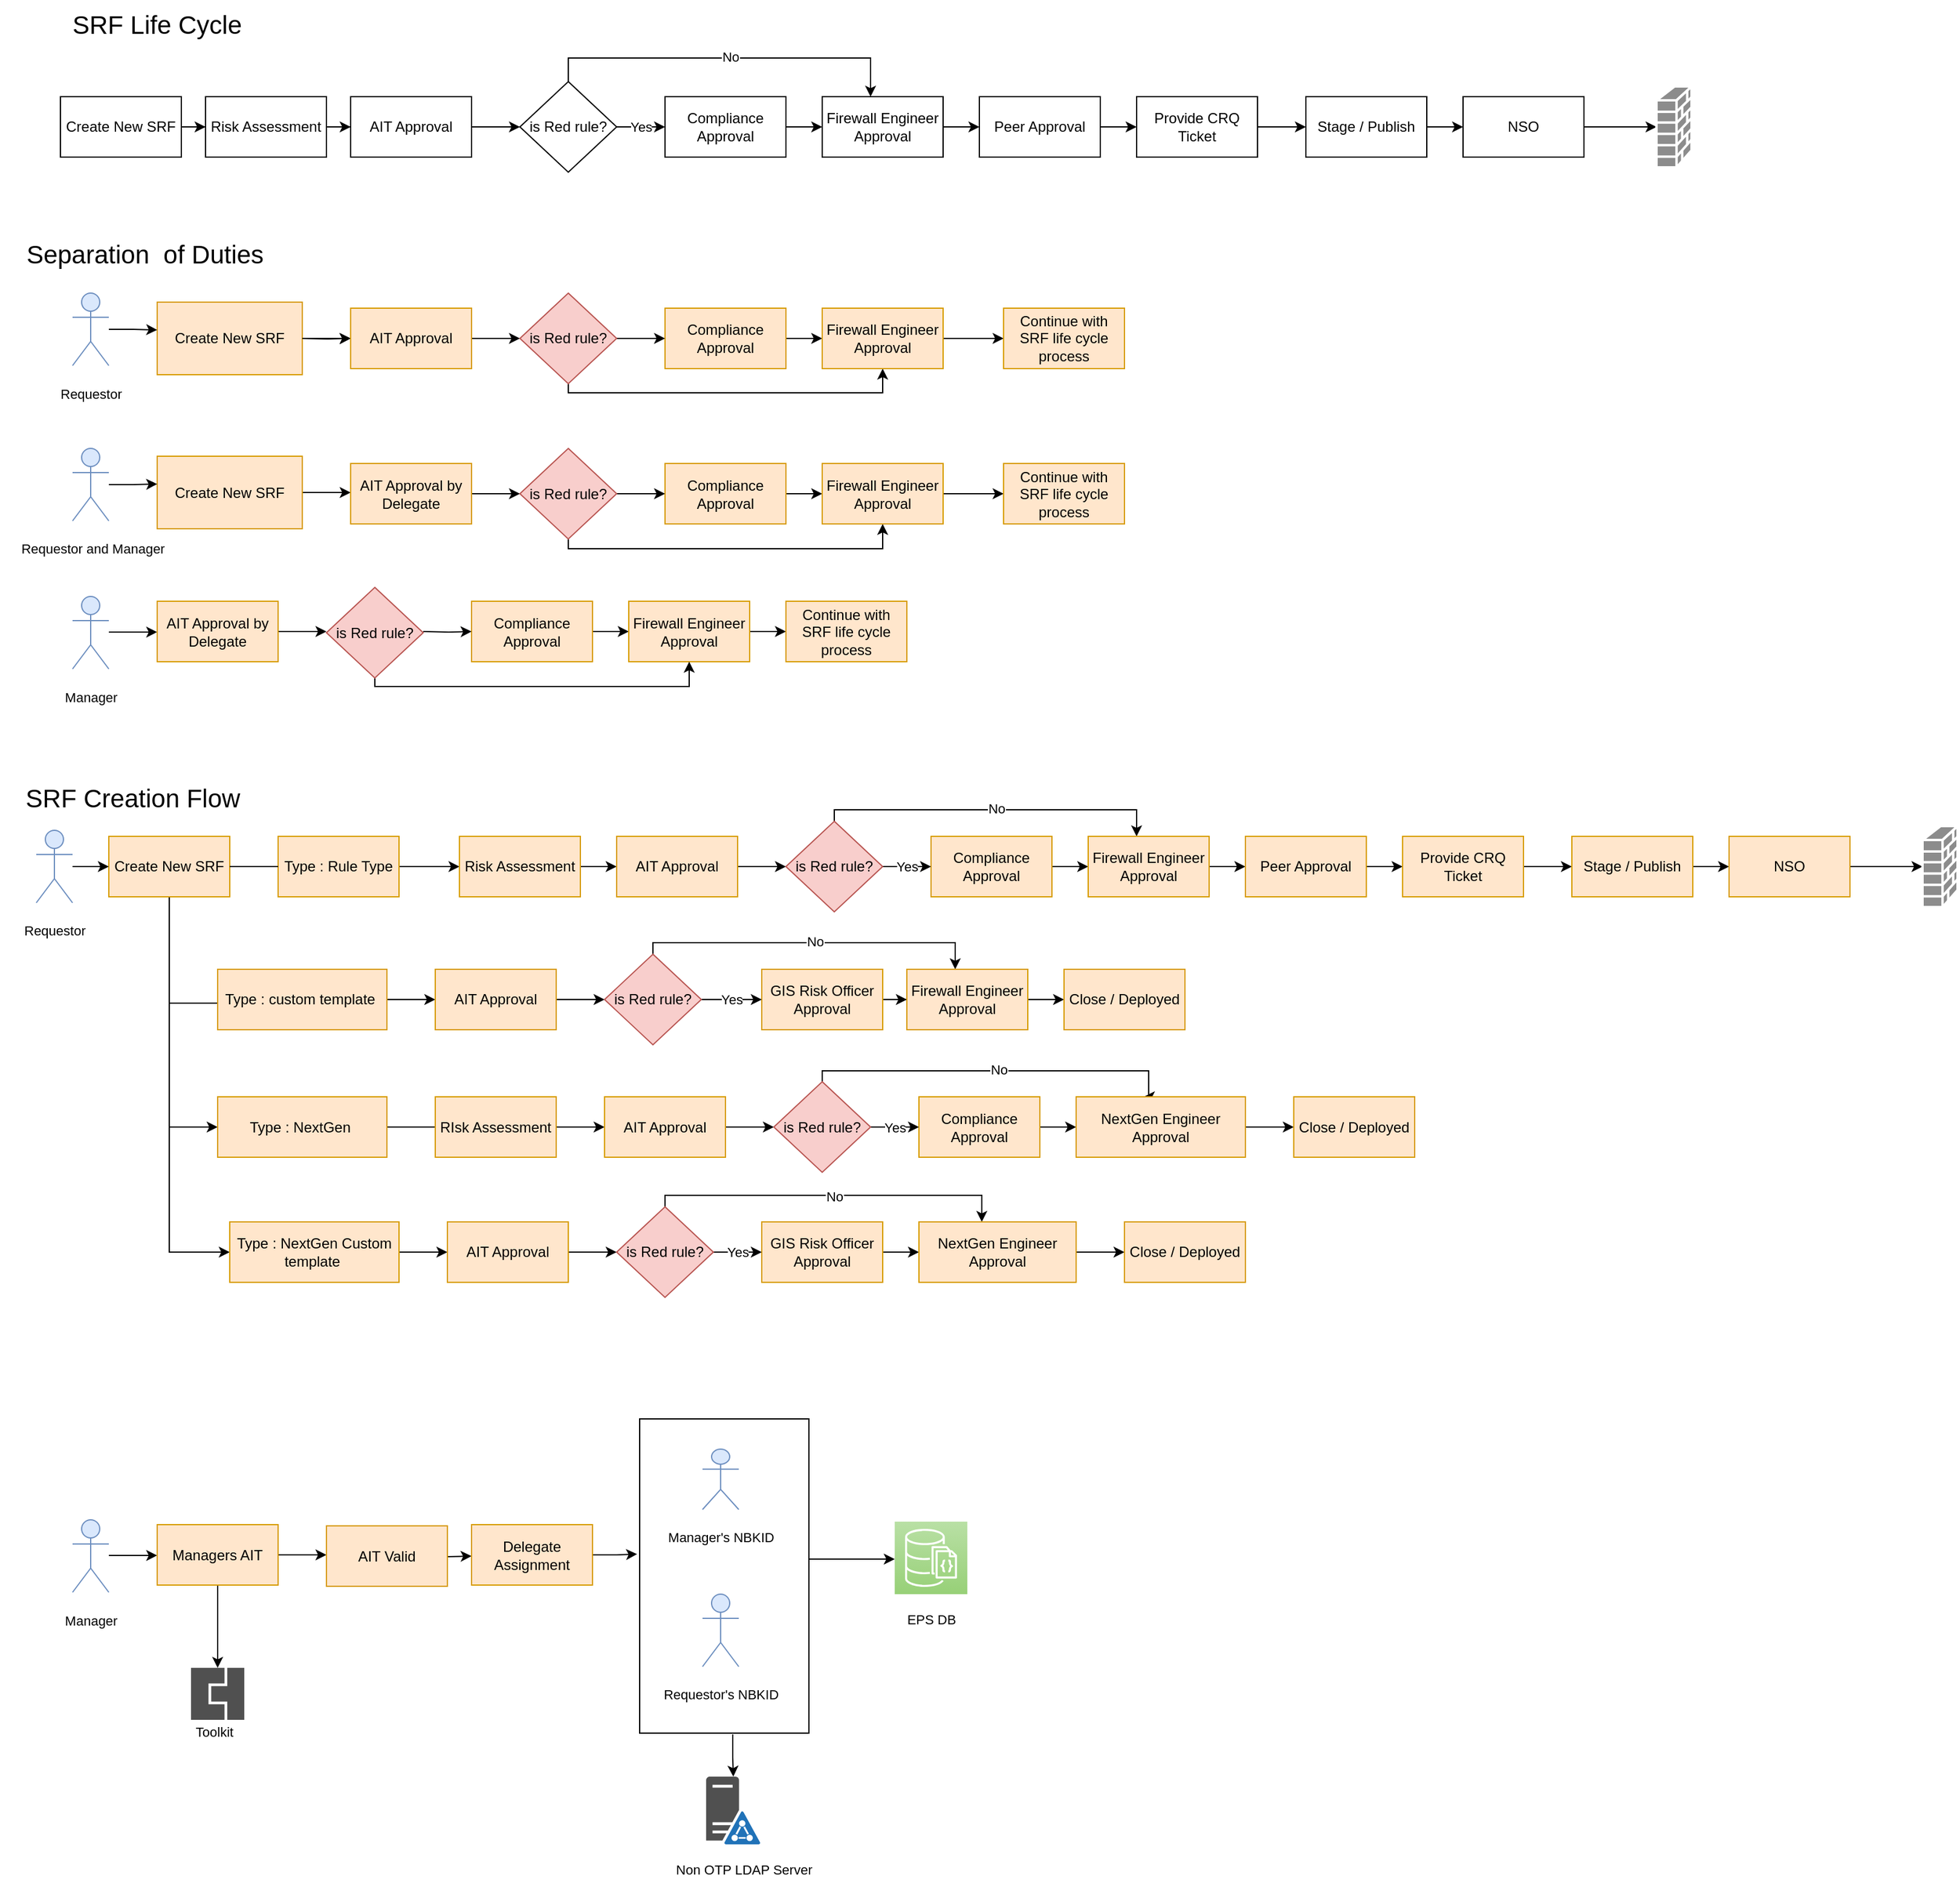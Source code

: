 <mxfile version="17.4.6" type="github">
  <diagram id="t3gU_UeMW9G3tFnKC1mk" name="Page-1">
    <mxGraphModel dx="1426" dy="689" grid="1" gridSize="10" guides="1" tooltips="1" connect="1" arrows="1" fold="1" page="1" pageScale="1" pageWidth="850" pageHeight="1100" math="0" shadow="0">
      <root>
        <mxCell id="0" />
        <mxCell id="1" parent="0" />
        <mxCell id="zmJZRS2p5SanOkIgBzwA-6" style="edgeStyle=orthogonalEdgeStyle;rounded=0;orthogonalLoop=1;jettySize=auto;html=1;" parent="1" source="zmJZRS2p5SanOkIgBzwA-1" target="zmJZRS2p5SanOkIgBzwA-2" edge="1">
          <mxGeometry relative="1" as="geometry" />
        </mxCell>
        <mxCell id="zmJZRS2p5SanOkIgBzwA-1" value="Create New SRF" style="rounded=0;whiteSpace=wrap;html=1;" parent="1" vertex="1">
          <mxGeometry x="60" y="160" width="100" height="50" as="geometry" />
        </mxCell>
        <mxCell id="zmJZRS2p5SanOkIgBzwA-7" style="edgeStyle=orthogonalEdgeStyle;rounded=0;orthogonalLoop=1;jettySize=auto;html=1;" parent="1" source="zmJZRS2p5SanOkIgBzwA-2" target="zmJZRS2p5SanOkIgBzwA-3" edge="1">
          <mxGeometry relative="1" as="geometry" />
        </mxCell>
        <mxCell id="zmJZRS2p5SanOkIgBzwA-2" value="Risk Assessment" style="rounded=0;whiteSpace=wrap;html=1;" parent="1" vertex="1">
          <mxGeometry x="180" y="160" width="100" height="50" as="geometry" />
        </mxCell>
        <mxCell id="zmJZRS2p5SanOkIgBzwA-8" style="edgeStyle=orthogonalEdgeStyle;rounded=0;orthogonalLoop=1;jettySize=auto;html=1;entryX=0;entryY=0.5;entryDx=0;entryDy=0;" parent="1" source="zmJZRS2p5SanOkIgBzwA-3" target="zmJZRS2p5SanOkIgBzwA-5" edge="1">
          <mxGeometry relative="1" as="geometry" />
        </mxCell>
        <mxCell id="zmJZRS2p5SanOkIgBzwA-3" value="AIT Approval" style="rounded=0;whiteSpace=wrap;html=1;" parent="1" vertex="1">
          <mxGeometry x="300" y="160" width="100" height="50" as="geometry" />
        </mxCell>
        <mxCell id="zmJZRS2p5SanOkIgBzwA-11" style="edgeStyle=orthogonalEdgeStyle;rounded=0;orthogonalLoop=1;jettySize=auto;html=1;entryX=0;entryY=0.5;entryDx=0;entryDy=0;" parent="1" source="zmJZRS2p5SanOkIgBzwA-4" target="zmJZRS2p5SanOkIgBzwA-10" edge="1">
          <mxGeometry relative="1" as="geometry" />
        </mxCell>
        <mxCell id="zmJZRS2p5SanOkIgBzwA-4" value="Compliance Approval" style="rounded=0;whiteSpace=wrap;html=1;" parent="1" vertex="1">
          <mxGeometry x="560" y="160" width="100" height="50" as="geometry" />
        </mxCell>
        <mxCell id="zmJZRS2p5SanOkIgBzwA-9" value="Yes" style="edgeStyle=orthogonalEdgeStyle;rounded=0;orthogonalLoop=1;jettySize=auto;html=1;entryX=0;entryY=0.5;entryDx=0;entryDy=0;" parent="1" source="zmJZRS2p5SanOkIgBzwA-5" target="zmJZRS2p5SanOkIgBzwA-4" edge="1">
          <mxGeometry relative="1" as="geometry" />
        </mxCell>
        <mxCell id="Q123pR5R-Ik9AYbAvbdh-17" style="edgeStyle=orthogonalEdgeStyle;rounded=0;orthogonalLoop=1;jettySize=auto;html=1;entryX=0.4;entryY=0;entryDx=0;entryDy=0;entryPerimeter=0;fontSize=11;" edge="1" parent="1" source="zmJZRS2p5SanOkIgBzwA-5" target="zmJZRS2p5SanOkIgBzwA-10">
          <mxGeometry relative="1" as="geometry">
            <Array as="points">
              <mxPoint x="480" y="128" />
              <mxPoint x="730" y="128" />
            </Array>
          </mxGeometry>
        </mxCell>
        <mxCell id="Q123pR5R-Ik9AYbAvbdh-18" value="No" style="edgeLabel;html=1;align=center;verticalAlign=middle;resizable=0;points=[];fontSize=11;" vertex="1" connectable="0" parent="Q123pR5R-Ik9AYbAvbdh-17">
          <mxGeometry x="0.012" y="1" relative="1" as="geometry">
            <mxPoint x="1" as="offset" />
          </mxGeometry>
        </mxCell>
        <mxCell id="zmJZRS2p5SanOkIgBzwA-5" value="is Red rule?" style="rhombus;whiteSpace=wrap;html=1;" parent="1" vertex="1">
          <mxGeometry x="440" y="147.5" width="80" height="75" as="geometry" />
        </mxCell>
        <mxCell id="zmJZRS2p5SanOkIgBzwA-13" style="edgeStyle=orthogonalEdgeStyle;rounded=0;orthogonalLoop=1;jettySize=auto;html=1;entryX=0;entryY=0.5;entryDx=0;entryDy=0;" parent="1" source="zmJZRS2p5SanOkIgBzwA-10" target="zmJZRS2p5SanOkIgBzwA-12" edge="1">
          <mxGeometry relative="1" as="geometry" />
        </mxCell>
        <mxCell id="zmJZRS2p5SanOkIgBzwA-10" value="Firewall Engineer Approval" style="rounded=0;whiteSpace=wrap;html=1;" parent="1" vertex="1">
          <mxGeometry x="690" y="160" width="100" height="50" as="geometry" />
        </mxCell>
        <mxCell id="zmJZRS2p5SanOkIgBzwA-19" style="edgeStyle=orthogonalEdgeStyle;rounded=0;orthogonalLoop=1;jettySize=auto;html=1;" parent="1" source="zmJZRS2p5SanOkIgBzwA-12" target="zmJZRS2p5SanOkIgBzwA-14" edge="1">
          <mxGeometry relative="1" as="geometry" />
        </mxCell>
        <mxCell id="zmJZRS2p5SanOkIgBzwA-12" value="Peer Approval" style="rounded=0;whiteSpace=wrap;html=1;" parent="1" vertex="1">
          <mxGeometry x="820" y="160" width="100" height="50" as="geometry" />
        </mxCell>
        <mxCell id="zmJZRS2p5SanOkIgBzwA-20" style="edgeStyle=orthogonalEdgeStyle;rounded=0;orthogonalLoop=1;jettySize=auto;html=1;entryX=0;entryY=0.5;entryDx=0;entryDy=0;" parent="1" source="zmJZRS2p5SanOkIgBzwA-14" target="zmJZRS2p5SanOkIgBzwA-15" edge="1">
          <mxGeometry relative="1" as="geometry" />
        </mxCell>
        <mxCell id="zmJZRS2p5SanOkIgBzwA-14" value="Provide CRQ Ticket" style="rounded=0;whiteSpace=wrap;html=1;" parent="1" vertex="1">
          <mxGeometry x="950" y="160" width="100" height="50" as="geometry" />
        </mxCell>
        <mxCell id="zmJZRS2p5SanOkIgBzwA-21" style="edgeStyle=orthogonalEdgeStyle;rounded=0;orthogonalLoop=1;jettySize=auto;html=1;" parent="1" source="zmJZRS2p5SanOkIgBzwA-15" target="zmJZRS2p5SanOkIgBzwA-16" edge="1">
          <mxGeometry relative="1" as="geometry" />
        </mxCell>
        <mxCell id="zmJZRS2p5SanOkIgBzwA-15" value="Stage / Publish" style="rounded=0;whiteSpace=wrap;html=1;" parent="1" vertex="1">
          <mxGeometry x="1090" y="160" width="100" height="50" as="geometry" />
        </mxCell>
        <mxCell id="zmJZRS2p5SanOkIgBzwA-18" style="edgeStyle=orthogonalEdgeStyle;rounded=0;orthogonalLoop=1;jettySize=auto;html=1;" parent="1" source="zmJZRS2p5SanOkIgBzwA-16" target="zmJZRS2p5SanOkIgBzwA-17" edge="1">
          <mxGeometry relative="1" as="geometry" />
        </mxCell>
        <mxCell id="zmJZRS2p5SanOkIgBzwA-16" value="NSO" style="rounded=0;whiteSpace=wrap;html=1;" parent="1" vertex="1">
          <mxGeometry x="1220" y="160" width="100" height="50" as="geometry" />
        </mxCell>
        <mxCell id="zmJZRS2p5SanOkIgBzwA-17" value="" style="shape=mxgraph.cisco.security.firewall;sketch=0;html=1;pointerEvents=1;dashed=0;fillColor=#8C8C8C;strokeColor=#ffffff;strokeWidth=2;verticalLabelPosition=bottom;verticalAlign=top;align=center;outlineConnect=0;" parent="1" vertex="1">
          <mxGeometry x="1380" y="151.5" width="29" height="67" as="geometry" />
        </mxCell>
        <mxCell id="Q123pR5R-Ik9AYbAvbdh-16" style="edgeStyle=orthogonalEdgeStyle;rounded=0;orthogonalLoop=1;jettySize=auto;html=1;fontSize=11;" edge="1" parent="1" source="Q123pR5R-Ik9AYbAvbdh-1">
          <mxGeometry relative="1" as="geometry">
            <mxPoint x="300" y="360" as="targetPoint" />
          </mxGeometry>
        </mxCell>
        <mxCell id="Q123pR5R-Ik9AYbAvbdh-1" value="Create New SRF" style="rounded=0;whiteSpace=wrap;html=1;fillColor=#ffe6cc;strokeColor=#d79b00;" vertex="1" parent="1">
          <mxGeometry x="140" y="330" width="120" height="60" as="geometry" />
        </mxCell>
        <mxCell id="Q123pR5R-Ik9AYbAvbdh-2" value="Separation&amp;nbsp; of Duties" style="text;html=1;strokeColor=none;fillColor=none;align=center;verticalAlign=middle;whiteSpace=wrap;rounded=0;fontSize=21;" vertex="1" parent="1">
          <mxGeometry x="20" y="270" width="220" height="40" as="geometry" />
        </mxCell>
        <mxCell id="Q123pR5R-Ik9AYbAvbdh-6" style="edgeStyle=orthogonalEdgeStyle;rounded=0;orthogonalLoop=1;jettySize=auto;html=1;entryX=0;entryY=0.383;entryDx=0;entryDy=0;entryPerimeter=0;fontSize=11;" edge="1" parent="1" source="Q123pR5R-Ik9AYbAvbdh-3" target="Q123pR5R-Ik9AYbAvbdh-1">
          <mxGeometry relative="1" as="geometry" />
        </mxCell>
        <mxCell id="Q123pR5R-Ik9AYbAvbdh-3" value="&lt;font style=&quot;font-size: 11px&quot;&gt;Requestor&lt;/font&gt;" style="shape=umlActor;verticalLabelPosition=bottom;verticalAlign=top;html=1;outlineConnect=0;fontSize=21;fillColor=#dae8fc;strokeColor=#6c8ebf;" vertex="1" parent="1">
          <mxGeometry x="70" y="322.5" width="30" height="60" as="geometry" />
        </mxCell>
        <mxCell id="Q123pR5R-Ik9AYbAvbdh-15" style="edgeStyle=orthogonalEdgeStyle;rounded=0;orthogonalLoop=1;jettySize=auto;html=1;entryX=0;entryY=0.5;entryDx=0;entryDy=0;fontSize=11;" edge="1" parent="1" target="Q123pR5R-Ik9AYbAvbdh-9">
          <mxGeometry relative="1" as="geometry">
            <mxPoint x="260" y="360" as="sourcePoint" />
          </mxGeometry>
        </mxCell>
        <mxCell id="Q123pR5R-Ik9AYbAvbdh-8" style="edgeStyle=orthogonalEdgeStyle;rounded=0;orthogonalLoop=1;jettySize=auto;html=1;entryX=0;entryY=0.5;entryDx=0;entryDy=0;" edge="1" parent="1" source="Q123pR5R-Ik9AYbAvbdh-9" target="Q123pR5R-Ik9AYbAvbdh-13">
          <mxGeometry relative="1" as="geometry" />
        </mxCell>
        <mxCell id="Q123pR5R-Ik9AYbAvbdh-9" value="AIT Approval" style="rounded=0;whiteSpace=wrap;html=1;fillColor=#ffe6cc;strokeColor=#d79b00;" vertex="1" parent="1">
          <mxGeometry x="300" y="335" width="100" height="50" as="geometry" />
        </mxCell>
        <mxCell id="Q123pR5R-Ik9AYbAvbdh-10" style="edgeStyle=orthogonalEdgeStyle;rounded=0;orthogonalLoop=1;jettySize=auto;html=1;entryX=0;entryY=0.5;entryDx=0;entryDy=0;" edge="1" parent="1" source="Q123pR5R-Ik9AYbAvbdh-11" target="Q123pR5R-Ik9AYbAvbdh-14">
          <mxGeometry relative="1" as="geometry" />
        </mxCell>
        <mxCell id="Q123pR5R-Ik9AYbAvbdh-11" value="Compliance Approval" style="rounded=0;whiteSpace=wrap;html=1;fillColor=#ffe6cc;strokeColor=#d79b00;" vertex="1" parent="1">
          <mxGeometry x="560" y="335" width="100" height="50" as="geometry" />
        </mxCell>
        <mxCell id="Q123pR5R-Ik9AYbAvbdh-12" style="edgeStyle=orthogonalEdgeStyle;rounded=0;orthogonalLoop=1;jettySize=auto;html=1;entryX=0;entryY=0.5;entryDx=0;entryDy=0;" edge="1" parent="1" source="Q123pR5R-Ik9AYbAvbdh-13" target="Q123pR5R-Ik9AYbAvbdh-11">
          <mxGeometry relative="1" as="geometry" />
        </mxCell>
        <mxCell id="Q123pR5R-Ik9AYbAvbdh-56" style="edgeStyle=orthogonalEdgeStyle;rounded=0;orthogonalLoop=1;jettySize=auto;html=1;entryX=0.5;entryY=1;entryDx=0;entryDy=0;fontSize=11;" edge="1" parent="1" source="Q123pR5R-Ik9AYbAvbdh-13" target="Q123pR5R-Ik9AYbAvbdh-14">
          <mxGeometry relative="1" as="geometry">
            <Array as="points">
              <mxPoint x="480" y="405" />
              <mxPoint x="740" y="405" />
            </Array>
          </mxGeometry>
        </mxCell>
        <mxCell id="Q123pR5R-Ik9AYbAvbdh-13" value="is Red rule?" style="rhombus;whiteSpace=wrap;html=1;fillColor=#f8cecc;strokeColor=#b85450;" vertex="1" parent="1">
          <mxGeometry x="440" y="322.5" width="80" height="75" as="geometry" />
        </mxCell>
        <mxCell id="Q123pR5R-Ik9AYbAvbdh-21" value="" style="edgeStyle=orthogonalEdgeStyle;rounded=0;orthogonalLoop=1;jettySize=auto;html=1;fontSize=11;" edge="1" parent="1" source="Q123pR5R-Ik9AYbAvbdh-14" target="Q123pR5R-Ik9AYbAvbdh-20">
          <mxGeometry relative="1" as="geometry" />
        </mxCell>
        <mxCell id="Q123pR5R-Ik9AYbAvbdh-14" value="Firewall Engineer Approval" style="rounded=0;whiteSpace=wrap;html=1;fillColor=#ffe6cc;strokeColor=#d79b00;" vertex="1" parent="1">
          <mxGeometry x="690" y="335" width="100" height="50" as="geometry" />
        </mxCell>
        <mxCell id="Q123pR5R-Ik9AYbAvbdh-20" value="Continue with SRF life cycle process" style="whiteSpace=wrap;html=1;rounded=0;fillColor=#ffe6cc;strokeColor=#d79b00;" vertex="1" parent="1">
          <mxGeometry x="840" y="335" width="100" height="50" as="geometry" />
        </mxCell>
        <mxCell id="Q123pR5R-Ik9AYbAvbdh-22" style="edgeStyle=orthogonalEdgeStyle;rounded=0;orthogonalLoop=1;jettySize=auto;html=1;fontSize=11;" edge="1" parent="1" source="Q123pR5R-Ik9AYbAvbdh-23">
          <mxGeometry relative="1" as="geometry">
            <mxPoint x="300" y="487.5" as="targetPoint" />
          </mxGeometry>
        </mxCell>
        <mxCell id="Q123pR5R-Ik9AYbAvbdh-23" value="Create New SRF" style="rounded=0;whiteSpace=wrap;html=1;fillColor=#ffe6cc;strokeColor=#d79b00;" vertex="1" parent="1">
          <mxGeometry x="140" y="457.5" width="120" height="60" as="geometry" />
        </mxCell>
        <mxCell id="Q123pR5R-Ik9AYbAvbdh-24" style="edgeStyle=orthogonalEdgeStyle;rounded=0;orthogonalLoop=1;jettySize=auto;html=1;entryX=0;entryY=0.383;entryDx=0;entryDy=0;entryPerimeter=0;fontSize=11;" edge="1" parent="1" source="Q123pR5R-Ik9AYbAvbdh-25" target="Q123pR5R-Ik9AYbAvbdh-23">
          <mxGeometry relative="1" as="geometry" />
        </mxCell>
        <mxCell id="Q123pR5R-Ik9AYbAvbdh-25" value="&lt;span style=&quot;font-size: 11px&quot;&gt;&amp;nbsp;Requestor and&amp;nbsp;Manager&lt;/span&gt;" style="shape=umlActor;verticalLabelPosition=bottom;verticalAlign=top;html=1;outlineConnect=0;fontSize=21;fillColor=#dae8fc;strokeColor=#6c8ebf;" vertex="1" parent="1">
          <mxGeometry x="70" y="451" width="30" height="60" as="geometry" />
        </mxCell>
        <mxCell id="Q123pR5R-Ik9AYbAvbdh-28" style="edgeStyle=orthogonalEdgeStyle;rounded=0;orthogonalLoop=1;jettySize=auto;html=1;entryX=0;entryY=0.5;entryDx=0;entryDy=0;" edge="1" parent="1" source="Q123pR5R-Ik9AYbAvbdh-29" target="Q123pR5R-Ik9AYbAvbdh-33">
          <mxGeometry relative="1" as="geometry" />
        </mxCell>
        <mxCell id="Q123pR5R-Ik9AYbAvbdh-29" value="AIT Approval by Delegate" style="rounded=0;whiteSpace=wrap;html=1;fillColor=#ffe6cc;strokeColor=#d79b00;" vertex="1" parent="1">
          <mxGeometry x="300" y="463.5" width="100" height="50" as="geometry" />
        </mxCell>
        <mxCell id="Q123pR5R-Ik9AYbAvbdh-30" style="edgeStyle=orthogonalEdgeStyle;rounded=0;orthogonalLoop=1;jettySize=auto;html=1;entryX=0;entryY=0.5;entryDx=0;entryDy=0;" edge="1" parent="1" source="Q123pR5R-Ik9AYbAvbdh-31" target="Q123pR5R-Ik9AYbAvbdh-35">
          <mxGeometry relative="1" as="geometry" />
        </mxCell>
        <mxCell id="Q123pR5R-Ik9AYbAvbdh-31" value="Compliance Approval" style="rounded=0;whiteSpace=wrap;html=1;fillColor=#ffe6cc;strokeColor=#d79b00;" vertex="1" parent="1">
          <mxGeometry x="560" y="463.5" width="100" height="50" as="geometry" />
        </mxCell>
        <mxCell id="Q123pR5R-Ik9AYbAvbdh-32" style="edgeStyle=orthogonalEdgeStyle;rounded=0;orthogonalLoop=1;jettySize=auto;html=1;entryX=0;entryY=0.5;entryDx=0;entryDy=0;" edge="1" parent="1" source="Q123pR5R-Ik9AYbAvbdh-33" target="Q123pR5R-Ik9AYbAvbdh-31">
          <mxGeometry relative="1" as="geometry" />
        </mxCell>
        <mxCell id="Q123pR5R-Ik9AYbAvbdh-57" style="edgeStyle=orthogonalEdgeStyle;rounded=0;orthogonalLoop=1;jettySize=auto;html=1;entryX=0.5;entryY=1;entryDx=0;entryDy=0;fontSize=11;" edge="1" parent="1" source="Q123pR5R-Ik9AYbAvbdh-33" target="Q123pR5R-Ik9AYbAvbdh-35">
          <mxGeometry relative="1" as="geometry">
            <Array as="points">
              <mxPoint x="480" y="534" />
              <mxPoint x="740" y="534" />
            </Array>
          </mxGeometry>
        </mxCell>
        <mxCell id="Q123pR5R-Ik9AYbAvbdh-33" value="is Red rule?" style="rhombus;whiteSpace=wrap;html=1;fillColor=#f8cecc;strokeColor=#b85450;" vertex="1" parent="1">
          <mxGeometry x="440" y="451" width="80" height="75" as="geometry" />
        </mxCell>
        <mxCell id="Q123pR5R-Ik9AYbAvbdh-34" value="" style="edgeStyle=orthogonalEdgeStyle;rounded=0;orthogonalLoop=1;jettySize=auto;html=1;fontSize=11;" edge="1" parent="1" source="Q123pR5R-Ik9AYbAvbdh-35" target="Q123pR5R-Ik9AYbAvbdh-36">
          <mxGeometry relative="1" as="geometry" />
        </mxCell>
        <mxCell id="Q123pR5R-Ik9AYbAvbdh-35" value="Firewall Engineer Approval" style="rounded=0;whiteSpace=wrap;html=1;fillColor=#ffe6cc;strokeColor=#d79b00;" vertex="1" parent="1">
          <mxGeometry x="690" y="463.5" width="100" height="50" as="geometry" />
        </mxCell>
        <mxCell id="Q123pR5R-Ik9AYbAvbdh-36" value="Continue with SRF life cycle process" style="whiteSpace=wrap;html=1;rounded=0;fillColor=#ffe6cc;strokeColor=#d79b00;" vertex="1" parent="1">
          <mxGeometry x="840" y="463.5" width="100" height="50" as="geometry" />
        </mxCell>
        <mxCell id="Q123pR5R-Ik9AYbAvbdh-43" style="edgeStyle=orthogonalEdgeStyle;rounded=0;orthogonalLoop=1;jettySize=auto;html=1;entryX=0;entryY=0.383;entryDx=0;entryDy=0;entryPerimeter=0;fontSize=11;" edge="1" parent="1" source="Q123pR5R-Ik9AYbAvbdh-44">
          <mxGeometry relative="1" as="geometry">
            <mxPoint x="140" y="602.98" as="targetPoint" />
          </mxGeometry>
        </mxCell>
        <mxCell id="Q123pR5R-Ik9AYbAvbdh-44" value="&lt;span style=&quot;font-size: 11px&quot;&gt;Manager&lt;/span&gt;" style="shape=umlActor;verticalLabelPosition=bottom;verticalAlign=top;html=1;outlineConnect=0;fontSize=21;fillColor=#dae8fc;strokeColor=#6c8ebf;" vertex="1" parent="1">
          <mxGeometry x="70" y="573.5" width="30" height="60" as="geometry" />
        </mxCell>
        <mxCell id="Q123pR5R-Ik9AYbAvbdh-47" style="edgeStyle=orthogonalEdgeStyle;rounded=0;orthogonalLoop=1;jettySize=auto;html=1;entryX=0;entryY=0.5;entryDx=0;entryDy=0;" edge="1" parent="1" source="Q123pR5R-Ik9AYbAvbdh-48">
          <mxGeometry relative="1" as="geometry">
            <mxPoint x="280" y="602.5" as="targetPoint" />
          </mxGeometry>
        </mxCell>
        <mxCell id="Q123pR5R-Ik9AYbAvbdh-48" value="AIT Approval by Delegate" style="rounded=0;whiteSpace=wrap;html=1;fillColor=#ffe6cc;strokeColor=#d79b00;" vertex="1" parent="1">
          <mxGeometry x="140" y="577.5" width="100" height="50" as="geometry" />
        </mxCell>
        <mxCell id="Q123pR5R-Ik9AYbAvbdh-49" style="edgeStyle=orthogonalEdgeStyle;rounded=0;orthogonalLoop=1;jettySize=auto;html=1;entryX=0;entryY=0.5;entryDx=0;entryDy=0;" edge="1" parent="1" source="Q123pR5R-Ik9AYbAvbdh-50" target="Q123pR5R-Ik9AYbAvbdh-53">
          <mxGeometry relative="1" as="geometry" />
        </mxCell>
        <mxCell id="Q123pR5R-Ik9AYbAvbdh-50" value="Compliance Approval" style="rounded=0;whiteSpace=wrap;html=1;fillColor=#ffe6cc;strokeColor=#d79b00;" vertex="1" parent="1">
          <mxGeometry x="400" y="577.5" width="100" height="50" as="geometry" />
        </mxCell>
        <mxCell id="Q123pR5R-Ik9AYbAvbdh-51" style="edgeStyle=orthogonalEdgeStyle;rounded=0;orthogonalLoop=1;jettySize=auto;html=1;entryX=0;entryY=0.5;entryDx=0;entryDy=0;" edge="1" parent="1" target="Q123pR5R-Ik9AYbAvbdh-50">
          <mxGeometry relative="1" as="geometry">
            <mxPoint x="360" y="602.5" as="sourcePoint" />
          </mxGeometry>
        </mxCell>
        <mxCell id="Q123pR5R-Ik9AYbAvbdh-52" value="" style="edgeStyle=orthogonalEdgeStyle;rounded=0;orthogonalLoop=1;jettySize=auto;html=1;fontSize=11;" edge="1" parent="1" source="Q123pR5R-Ik9AYbAvbdh-53" target="Q123pR5R-Ik9AYbAvbdh-54">
          <mxGeometry relative="1" as="geometry" />
        </mxCell>
        <mxCell id="Q123pR5R-Ik9AYbAvbdh-53" value="Firewall Engineer Approval" style="rounded=0;whiteSpace=wrap;html=1;fillColor=#ffe6cc;strokeColor=#d79b00;" vertex="1" parent="1">
          <mxGeometry x="530" y="577.5" width="100" height="50" as="geometry" />
        </mxCell>
        <mxCell id="Q123pR5R-Ik9AYbAvbdh-54" value="Continue with SRF life cycle process" style="whiteSpace=wrap;html=1;rounded=0;fillColor=#ffe6cc;strokeColor=#d79b00;" vertex="1" parent="1">
          <mxGeometry x="660" y="577.5" width="100" height="50" as="geometry" />
        </mxCell>
        <mxCell id="Q123pR5R-Ik9AYbAvbdh-58" style="edgeStyle=orthogonalEdgeStyle;rounded=0;orthogonalLoop=1;jettySize=auto;html=1;entryX=0.5;entryY=1;entryDx=0;entryDy=0;fontSize=11;" edge="1" parent="1" source="Q123pR5R-Ik9AYbAvbdh-55" target="Q123pR5R-Ik9AYbAvbdh-53">
          <mxGeometry relative="1" as="geometry">
            <Array as="points">
              <mxPoint x="320" y="648" />
              <mxPoint x="580" y="648" />
            </Array>
          </mxGeometry>
        </mxCell>
        <mxCell id="Q123pR5R-Ik9AYbAvbdh-55" value="is Red rule?" style="rhombus;whiteSpace=wrap;html=1;fillColor=#f8cecc;strokeColor=#b85450;" vertex="1" parent="1">
          <mxGeometry x="280" y="566" width="80" height="75" as="geometry" />
        </mxCell>
        <mxCell id="Q123pR5R-Ik9AYbAvbdh-59" style="edgeStyle=orthogonalEdgeStyle;rounded=0;orthogonalLoop=1;jettySize=auto;html=1;startArrow=none;" edge="1" parent="1" source="Q123pR5R-Ik9AYbAvbdh-85" target="Q123pR5R-Ik9AYbAvbdh-62">
          <mxGeometry relative="1" as="geometry" />
        </mxCell>
        <mxCell id="Q123pR5R-Ik9AYbAvbdh-88" style="edgeStyle=orthogonalEdgeStyle;rounded=0;orthogonalLoop=1;jettySize=auto;html=1;entryX=0;entryY=0.5;entryDx=0;entryDy=0;fontSize=11;" edge="1" parent="1" source="Q123pR5R-Ik9AYbAvbdh-60" target="Q123pR5R-Ik9AYbAvbdh-87">
          <mxGeometry relative="1" as="geometry">
            <Array as="points">
              <mxPoint x="150" y="910" />
              <mxPoint x="230" y="910" />
            </Array>
          </mxGeometry>
        </mxCell>
        <mxCell id="Q123pR5R-Ik9AYbAvbdh-125" style="edgeStyle=orthogonalEdgeStyle;rounded=0;orthogonalLoop=1;jettySize=auto;html=1;entryX=0;entryY=0.5;entryDx=0;entryDy=0;fontSize=11;" edge="1" parent="1" source="Q123pR5R-Ik9AYbAvbdh-60" target="Q123pR5R-Ik9AYbAvbdh-111">
          <mxGeometry relative="1" as="geometry" />
        </mxCell>
        <mxCell id="Q123pR5R-Ik9AYbAvbdh-139" style="edgeStyle=orthogonalEdgeStyle;rounded=0;orthogonalLoop=1;jettySize=auto;html=1;entryX=0;entryY=0.5;entryDx=0;entryDy=0;fontSize=11;" edge="1" parent="1" source="Q123pR5R-Ik9AYbAvbdh-60" target="Q123pR5R-Ik9AYbAvbdh-127">
          <mxGeometry relative="1" as="geometry" />
        </mxCell>
        <mxCell id="Q123pR5R-Ik9AYbAvbdh-60" value="Create New SRF" style="rounded=0;whiteSpace=wrap;html=1;fillColor=#ffe6cc;strokeColor=#d79b00;" vertex="1" parent="1">
          <mxGeometry x="100" y="772" width="100" height="50" as="geometry" />
        </mxCell>
        <mxCell id="Q123pR5R-Ik9AYbAvbdh-61" style="edgeStyle=orthogonalEdgeStyle;rounded=0;orthogonalLoop=1;jettySize=auto;html=1;" edge="1" parent="1" source="Q123pR5R-Ik9AYbAvbdh-62" target="Q123pR5R-Ik9AYbAvbdh-64">
          <mxGeometry relative="1" as="geometry" />
        </mxCell>
        <mxCell id="Q123pR5R-Ik9AYbAvbdh-62" value="Risk Assessment" style="rounded=0;whiteSpace=wrap;html=1;fillColor=#ffe6cc;strokeColor=#d79b00;" vertex="1" parent="1">
          <mxGeometry x="390" y="772" width="100" height="50" as="geometry" />
        </mxCell>
        <mxCell id="Q123pR5R-Ik9AYbAvbdh-63" style="edgeStyle=orthogonalEdgeStyle;rounded=0;orthogonalLoop=1;jettySize=auto;html=1;entryX=0;entryY=0.5;entryDx=0;entryDy=0;" edge="1" parent="1" source="Q123pR5R-Ik9AYbAvbdh-64" target="Q123pR5R-Ik9AYbAvbdh-70">
          <mxGeometry relative="1" as="geometry" />
        </mxCell>
        <mxCell id="Q123pR5R-Ik9AYbAvbdh-64" value="AIT Approval" style="rounded=0;whiteSpace=wrap;html=1;fillColor=#ffe6cc;strokeColor=#d79b00;" vertex="1" parent="1">
          <mxGeometry x="520" y="772" width="100" height="50" as="geometry" />
        </mxCell>
        <mxCell id="Q123pR5R-Ik9AYbAvbdh-65" style="edgeStyle=orthogonalEdgeStyle;rounded=0;orthogonalLoop=1;jettySize=auto;html=1;entryX=0;entryY=0.5;entryDx=0;entryDy=0;" edge="1" parent="1" source="Q123pR5R-Ik9AYbAvbdh-66" target="Q123pR5R-Ik9AYbAvbdh-72">
          <mxGeometry relative="1" as="geometry" />
        </mxCell>
        <mxCell id="Q123pR5R-Ik9AYbAvbdh-66" value="Compliance Approval" style="rounded=0;whiteSpace=wrap;html=1;fillColor=#ffe6cc;strokeColor=#d79b00;" vertex="1" parent="1">
          <mxGeometry x="780" y="772" width="100" height="50" as="geometry" />
        </mxCell>
        <mxCell id="Q123pR5R-Ik9AYbAvbdh-67" value="Yes" style="edgeStyle=orthogonalEdgeStyle;rounded=0;orthogonalLoop=1;jettySize=auto;html=1;entryX=0;entryY=0.5;entryDx=0;entryDy=0;" edge="1" parent="1" source="Q123pR5R-Ik9AYbAvbdh-70" target="Q123pR5R-Ik9AYbAvbdh-66">
          <mxGeometry relative="1" as="geometry" />
        </mxCell>
        <mxCell id="Q123pR5R-Ik9AYbAvbdh-68" style="edgeStyle=orthogonalEdgeStyle;rounded=0;orthogonalLoop=1;jettySize=auto;html=1;entryX=0.4;entryY=0;entryDx=0;entryDy=0;entryPerimeter=0;fontSize=11;" edge="1" parent="1" source="Q123pR5R-Ik9AYbAvbdh-70" target="Q123pR5R-Ik9AYbAvbdh-72">
          <mxGeometry relative="1" as="geometry">
            <Array as="points">
              <mxPoint x="700" y="750" />
              <mxPoint x="950" y="750" />
            </Array>
          </mxGeometry>
        </mxCell>
        <mxCell id="Q123pR5R-Ik9AYbAvbdh-69" value="No" style="edgeLabel;html=1;align=center;verticalAlign=middle;resizable=0;points=[];fontSize=11;" vertex="1" connectable="0" parent="Q123pR5R-Ik9AYbAvbdh-68">
          <mxGeometry x="0.012" y="1" relative="1" as="geometry">
            <mxPoint x="1" as="offset" />
          </mxGeometry>
        </mxCell>
        <mxCell id="Q123pR5R-Ik9AYbAvbdh-70" value="is Red rule?" style="rhombus;whiteSpace=wrap;html=1;fillColor=#f8cecc;strokeColor=#b85450;" vertex="1" parent="1">
          <mxGeometry x="660" y="759.5" width="80" height="75" as="geometry" />
        </mxCell>
        <mxCell id="Q123pR5R-Ik9AYbAvbdh-71" style="edgeStyle=orthogonalEdgeStyle;rounded=0;orthogonalLoop=1;jettySize=auto;html=1;entryX=0;entryY=0.5;entryDx=0;entryDy=0;" edge="1" parent="1" source="Q123pR5R-Ik9AYbAvbdh-72" target="Q123pR5R-Ik9AYbAvbdh-74">
          <mxGeometry relative="1" as="geometry" />
        </mxCell>
        <mxCell id="Q123pR5R-Ik9AYbAvbdh-72" value="Firewall Engineer Approval" style="rounded=0;whiteSpace=wrap;html=1;fillColor=#ffe6cc;strokeColor=#d79b00;" vertex="1" parent="1">
          <mxGeometry x="910" y="772" width="100" height="50" as="geometry" />
        </mxCell>
        <mxCell id="Q123pR5R-Ik9AYbAvbdh-73" style="edgeStyle=orthogonalEdgeStyle;rounded=0;orthogonalLoop=1;jettySize=auto;html=1;" edge="1" parent="1" source="Q123pR5R-Ik9AYbAvbdh-74" target="Q123pR5R-Ik9AYbAvbdh-76">
          <mxGeometry relative="1" as="geometry" />
        </mxCell>
        <mxCell id="Q123pR5R-Ik9AYbAvbdh-74" value="Peer Approval" style="rounded=0;whiteSpace=wrap;html=1;fillColor=#ffe6cc;strokeColor=#d79b00;" vertex="1" parent="1">
          <mxGeometry x="1040" y="772" width="100" height="50" as="geometry" />
        </mxCell>
        <mxCell id="Q123pR5R-Ik9AYbAvbdh-75" style="edgeStyle=orthogonalEdgeStyle;rounded=0;orthogonalLoop=1;jettySize=auto;html=1;entryX=0;entryY=0.5;entryDx=0;entryDy=0;" edge="1" parent="1" source="Q123pR5R-Ik9AYbAvbdh-76" target="Q123pR5R-Ik9AYbAvbdh-78">
          <mxGeometry relative="1" as="geometry" />
        </mxCell>
        <mxCell id="Q123pR5R-Ik9AYbAvbdh-76" value="Provide CRQ Ticket" style="rounded=0;whiteSpace=wrap;html=1;fillColor=#ffe6cc;strokeColor=#d79b00;" vertex="1" parent="1">
          <mxGeometry x="1170" y="772" width="100" height="50" as="geometry" />
        </mxCell>
        <mxCell id="Q123pR5R-Ik9AYbAvbdh-77" style="edgeStyle=orthogonalEdgeStyle;rounded=0;orthogonalLoop=1;jettySize=auto;html=1;" edge="1" parent="1" source="Q123pR5R-Ik9AYbAvbdh-78" target="Q123pR5R-Ik9AYbAvbdh-80">
          <mxGeometry relative="1" as="geometry" />
        </mxCell>
        <mxCell id="Q123pR5R-Ik9AYbAvbdh-78" value="Stage / Publish" style="rounded=0;whiteSpace=wrap;html=1;fillColor=#ffe6cc;strokeColor=#d79b00;" vertex="1" parent="1">
          <mxGeometry x="1310" y="772" width="100" height="50" as="geometry" />
        </mxCell>
        <mxCell id="Q123pR5R-Ik9AYbAvbdh-79" style="edgeStyle=orthogonalEdgeStyle;rounded=0;orthogonalLoop=1;jettySize=auto;html=1;" edge="1" parent="1" source="Q123pR5R-Ik9AYbAvbdh-80" target="Q123pR5R-Ik9AYbAvbdh-81">
          <mxGeometry relative="1" as="geometry" />
        </mxCell>
        <mxCell id="Q123pR5R-Ik9AYbAvbdh-80" value="NSO" style="rounded=0;whiteSpace=wrap;html=1;fillColor=#ffe6cc;strokeColor=#d79b00;" vertex="1" parent="1">
          <mxGeometry x="1440" y="772" width="100" height="50" as="geometry" />
        </mxCell>
        <mxCell id="Q123pR5R-Ik9AYbAvbdh-81" value="" style="shape=mxgraph.cisco.security.firewall;sketch=0;html=1;pointerEvents=1;dashed=0;fillColor=#8C8C8C;strokeColor=#ffffff;strokeWidth=2;verticalLabelPosition=bottom;verticalAlign=top;align=center;outlineConnect=0;" vertex="1" parent="1">
          <mxGeometry x="1600" y="763.5" width="29" height="67" as="geometry" />
        </mxCell>
        <mxCell id="Q123pR5R-Ik9AYbAvbdh-82" value="SRF Creation Flow" style="text;html=1;strokeColor=none;fillColor=none;align=center;verticalAlign=middle;whiteSpace=wrap;rounded=0;fontSize=21;" vertex="1" parent="1">
          <mxGeometry x="10" y="719.5" width="220" height="40" as="geometry" />
        </mxCell>
        <mxCell id="Q123pR5R-Ik9AYbAvbdh-84" style="edgeStyle=orthogonalEdgeStyle;rounded=0;orthogonalLoop=1;jettySize=auto;html=1;entryX=0;entryY=0.5;entryDx=0;entryDy=0;fontSize=11;" edge="1" parent="1" source="Q123pR5R-Ik9AYbAvbdh-83" target="Q123pR5R-Ik9AYbAvbdh-60">
          <mxGeometry relative="1" as="geometry" />
        </mxCell>
        <mxCell id="Q123pR5R-Ik9AYbAvbdh-83" value="&lt;span style=&quot;font-size: 11px&quot;&gt;Requestor&lt;/span&gt;" style="shape=umlActor;verticalLabelPosition=bottom;verticalAlign=top;html=1;outlineConnect=0;fontSize=21;fillColor=#dae8fc;strokeColor=#6c8ebf;" vertex="1" parent="1">
          <mxGeometry x="40" y="767" width="30" height="60" as="geometry" />
        </mxCell>
        <mxCell id="Q123pR5R-Ik9AYbAvbdh-85" value="Type : Rule Type" style="rounded=0;whiteSpace=wrap;html=1;fillColor=#ffe6cc;strokeColor=#d79b00;" vertex="1" parent="1">
          <mxGeometry x="240" y="772" width="100" height="50" as="geometry" />
        </mxCell>
        <mxCell id="Q123pR5R-Ik9AYbAvbdh-86" value="" style="edgeStyle=orthogonalEdgeStyle;rounded=0;orthogonalLoop=1;jettySize=auto;html=1;endArrow=none;" edge="1" parent="1" source="Q123pR5R-Ik9AYbAvbdh-60" target="Q123pR5R-Ik9AYbAvbdh-85">
          <mxGeometry relative="1" as="geometry">
            <mxPoint x="200" y="797" as="sourcePoint" />
            <mxPoint x="390" y="797" as="targetPoint" />
          </mxGeometry>
        </mxCell>
        <mxCell id="Q123pR5R-Ik9AYbAvbdh-109" style="edgeStyle=orthogonalEdgeStyle;rounded=0;orthogonalLoop=1;jettySize=auto;html=1;entryX=0;entryY=0.5;entryDx=0;entryDy=0;fontSize=11;" edge="1" parent="1" source="Q123pR5R-Ik9AYbAvbdh-87" target="Q123pR5R-Ik9AYbAvbdh-90">
          <mxGeometry relative="1" as="geometry" />
        </mxCell>
        <mxCell id="Q123pR5R-Ik9AYbAvbdh-87" value="Type : custom template&amp;nbsp;" style="rounded=0;whiteSpace=wrap;html=1;fillColor=#ffe6cc;strokeColor=#d79b00;" vertex="1" parent="1">
          <mxGeometry x="190" y="882" width="140" height="50" as="geometry" />
        </mxCell>
        <mxCell id="Q123pR5R-Ik9AYbAvbdh-89" style="edgeStyle=orthogonalEdgeStyle;rounded=0;orthogonalLoop=1;jettySize=auto;html=1;entryX=0;entryY=0.5;entryDx=0;entryDy=0;" edge="1" parent="1" source="Q123pR5R-Ik9AYbAvbdh-90" target="Q123pR5R-Ik9AYbAvbdh-96">
          <mxGeometry relative="1" as="geometry" />
        </mxCell>
        <mxCell id="Q123pR5R-Ik9AYbAvbdh-90" value="AIT Approval" style="rounded=0;whiteSpace=wrap;html=1;fillColor=#ffe6cc;strokeColor=#d79b00;" vertex="1" parent="1">
          <mxGeometry x="370" y="882" width="100" height="50" as="geometry" />
        </mxCell>
        <mxCell id="Q123pR5R-Ik9AYbAvbdh-91" style="edgeStyle=orthogonalEdgeStyle;rounded=0;orthogonalLoop=1;jettySize=auto;html=1;entryX=0;entryY=0.5;entryDx=0;entryDy=0;" edge="1" parent="1" source="Q123pR5R-Ik9AYbAvbdh-92" target="Q123pR5R-Ik9AYbAvbdh-98">
          <mxGeometry relative="1" as="geometry" />
        </mxCell>
        <mxCell id="Q123pR5R-Ik9AYbAvbdh-92" value="GIS Risk Officer Approval" style="rounded=0;whiteSpace=wrap;html=1;fillColor=#ffe6cc;strokeColor=#d79b00;" vertex="1" parent="1">
          <mxGeometry x="640" y="882" width="100" height="50" as="geometry" />
        </mxCell>
        <mxCell id="Q123pR5R-Ik9AYbAvbdh-93" value="Yes" style="edgeStyle=orthogonalEdgeStyle;rounded=0;orthogonalLoop=1;jettySize=auto;html=1;entryX=0;entryY=0.5;entryDx=0;entryDy=0;" edge="1" parent="1" source="Q123pR5R-Ik9AYbAvbdh-96" target="Q123pR5R-Ik9AYbAvbdh-92">
          <mxGeometry relative="1" as="geometry" />
        </mxCell>
        <mxCell id="Q123pR5R-Ik9AYbAvbdh-94" style="edgeStyle=orthogonalEdgeStyle;rounded=0;orthogonalLoop=1;jettySize=auto;html=1;entryX=0.4;entryY=0;entryDx=0;entryDy=0;entryPerimeter=0;fontSize=11;" edge="1" parent="1" source="Q123pR5R-Ik9AYbAvbdh-96" target="Q123pR5R-Ik9AYbAvbdh-98">
          <mxGeometry relative="1" as="geometry">
            <Array as="points">
              <mxPoint x="550" y="860" />
              <mxPoint x="800" y="860" />
            </Array>
          </mxGeometry>
        </mxCell>
        <mxCell id="Q123pR5R-Ik9AYbAvbdh-95" value="No" style="edgeLabel;html=1;align=center;verticalAlign=middle;resizable=0;points=[];fontSize=11;" vertex="1" connectable="0" parent="Q123pR5R-Ik9AYbAvbdh-94">
          <mxGeometry x="0.012" y="1" relative="1" as="geometry">
            <mxPoint x="1" as="offset" />
          </mxGeometry>
        </mxCell>
        <mxCell id="Q123pR5R-Ik9AYbAvbdh-96" value="is Red rule?" style="rhombus;whiteSpace=wrap;html=1;fillColor=#f8cecc;strokeColor=#b85450;" vertex="1" parent="1">
          <mxGeometry x="510" y="869.5" width="80" height="75" as="geometry" />
        </mxCell>
        <mxCell id="Q123pR5R-Ik9AYbAvbdh-97" style="edgeStyle=orthogonalEdgeStyle;rounded=0;orthogonalLoop=1;jettySize=auto;html=1;entryX=0;entryY=0.5;entryDx=0;entryDy=0;" edge="1" parent="1" source="Q123pR5R-Ik9AYbAvbdh-98" target="Q123pR5R-Ik9AYbAvbdh-100">
          <mxGeometry relative="1" as="geometry" />
        </mxCell>
        <mxCell id="Q123pR5R-Ik9AYbAvbdh-98" value="Firewall Engineer Approval" style="rounded=0;whiteSpace=wrap;html=1;fillColor=#ffe6cc;strokeColor=#d79b00;" vertex="1" parent="1">
          <mxGeometry x="760" y="882" width="100" height="50" as="geometry" />
        </mxCell>
        <mxCell id="Q123pR5R-Ik9AYbAvbdh-100" value="Close / Deployed" style="rounded=0;whiteSpace=wrap;html=1;fillColor=#ffe6cc;strokeColor=#d79b00;" vertex="1" parent="1">
          <mxGeometry x="890" y="882" width="100" height="50" as="geometry" />
        </mxCell>
        <mxCell id="Q123pR5R-Ik9AYbAvbdh-110" style="edgeStyle=orthogonalEdgeStyle;rounded=0;orthogonalLoop=1;jettySize=auto;html=1;entryX=0;entryY=0.5;entryDx=0;entryDy=0;fontSize=11;" edge="1" parent="1" source="Q123pR5R-Ik9AYbAvbdh-111" target="Q123pR5R-Ik9AYbAvbdh-113">
          <mxGeometry relative="1" as="geometry" />
        </mxCell>
        <mxCell id="Q123pR5R-Ik9AYbAvbdh-111" value="Type : NextGen&amp;nbsp;" style="rounded=0;whiteSpace=wrap;html=1;fillColor=#ffe6cc;strokeColor=#d79b00;" vertex="1" parent="1">
          <mxGeometry x="190" y="987.5" width="140" height="50" as="geometry" />
        </mxCell>
        <mxCell id="Q123pR5R-Ik9AYbAvbdh-112" style="edgeStyle=orthogonalEdgeStyle;rounded=0;orthogonalLoop=1;jettySize=auto;html=1;entryX=0;entryY=0.5;entryDx=0;entryDy=0;" edge="1" parent="1" source="Q123pR5R-Ik9AYbAvbdh-113" target="Q123pR5R-Ik9AYbAvbdh-119">
          <mxGeometry relative="1" as="geometry" />
        </mxCell>
        <mxCell id="Q123pR5R-Ik9AYbAvbdh-113" value="AIT Approval" style="rounded=0;whiteSpace=wrap;html=1;fillColor=#ffe6cc;strokeColor=#d79b00;" vertex="1" parent="1">
          <mxGeometry x="510" y="987.5" width="100" height="50" as="geometry" />
        </mxCell>
        <mxCell id="Q123pR5R-Ik9AYbAvbdh-114" style="edgeStyle=orthogonalEdgeStyle;rounded=0;orthogonalLoop=1;jettySize=auto;html=1;entryX=0;entryY=0.5;entryDx=0;entryDy=0;" edge="1" parent="1" source="Q123pR5R-Ik9AYbAvbdh-115" target="Q123pR5R-Ik9AYbAvbdh-121">
          <mxGeometry relative="1" as="geometry" />
        </mxCell>
        <mxCell id="Q123pR5R-Ik9AYbAvbdh-115" value="Compliance Approval" style="rounded=0;whiteSpace=wrap;html=1;fillColor=#ffe6cc;strokeColor=#d79b00;" vertex="1" parent="1">
          <mxGeometry x="770" y="987.5" width="100" height="50" as="geometry" />
        </mxCell>
        <mxCell id="Q123pR5R-Ik9AYbAvbdh-116" value="Yes" style="edgeStyle=orthogonalEdgeStyle;rounded=0;orthogonalLoop=1;jettySize=auto;html=1;entryX=0;entryY=0.5;entryDx=0;entryDy=0;" edge="1" parent="1" source="Q123pR5R-Ik9AYbAvbdh-119" target="Q123pR5R-Ik9AYbAvbdh-115">
          <mxGeometry relative="1" as="geometry" />
        </mxCell>
        <mxCell id="Q123pR5R-Ik9AYbAvbdh-117" style="edgeStyle=orthogonalEdgeStyle;rounded=0;orthogonalLoop=1;jettySize=auto;html=1;entryX=0.4;entryY=0;entryDx=0;entryDy=0;entryPerimeter=0;fontSize=11;" edge="1" parent="1" source="Q123pR5R-Ik9AYbAvbdh-119" target="Q123pR5R-Ik9AYbAvbdh-121">
          <mxGeometry relative="1" as="geometry">
            <Array as="points">
              <mxPoint x="690" y="966" />
              <mxPoint x="960" y="966" />
              <mxPoint x="960" y="988" />
            </Array>
          </mxGeometry>
        </mxCell>
        <mxCell id="Q123pR5R-Ik9AYbAvbdh-118" value="No" style="edgeLabel;html=1;align=center;verticalAlign=middle;resizable=0;points=[];fontSize=11;" vertex="1" connectable="0" parent="Q123pR5R-Ik9AYbAvbdh-117">
          <mxGeometry x="0.012" y="1" relative="1" as="geometry">
            <mxPoint x="1" as="offset" />
          </mxGeometry>
        </mxCell>
        <mxCell id="Q123pR5R-Ik9AYbAvbdh-119" value="is Red rule?" style="rhombus;whiteSpace=wrap;html=1;fillColor=#f8cecc;strokeColor=#b85450;" vertex="1" parent="1">
          <mxGeometry x="650" y="975" width="80" height="75" as="geometry" />
        </mxCell>
        <mxCell id="Q123pR5R-Ik9AYbAvbdh-120" style="edgeStyle=orthogonalEdgeStyle;rounded=0;orthogonalLoop=1;jettySize=auto;html=1;entryX=0;entryY=0.5;entryDx=0;entryDy=0;" edge="1" parent="1" source="Q123pR5R-Ik9AYbAvbdh-121" target="Q123pR5R-Ik9AYbAvbdh-122">
          <mxGeometry relative="1" as="geometry" />
        </mxCell>
        <mxCell id="Q123pR5R-Ik9AYbAvbdh-121" value="NextGen Engineer Approval" style="rounded=0;whiteSpace=wrap;html=1;fillColor=#ffe6cc;strokeColor=#d79b00;" vertex="1" parent="1">
          <mxGeometry x="900" y="987.5" width="140" height="50" as="geometry" />
        </mxCell>
        <mxCell id="Q123pR5R-Ik9AYbAvbdh-122" value="Close / Deployed" style="rounded=0;whiteSpace=wrap;html=1;fillColor=#ffe6cc;strokeColor=#d79b00;" vertex="1" parent="1">
          <mxGeometry x="1080" y="987.5" width="100" height="50" as="geometry" />
        </mxCell>
        <mxCell id="Q123pR5R-Ik9AYbAvbdh-124" value="RIsk Assessment" style="rounded=0;whiteSpace=wrap;html=1;fillColor=#ffe6cc;strokeColor=#d79b00;" vertex="1" parent="1">
          <mxGeometry x="370" y="987.5" width="100" height="50" as="geometry" />
        </mxCell>
        <mxCell id="Q123pR5R-Ik9AYbAvbdh-126" style="edgeStyle=orthogonalEdgeStyle;rounded=0;orthogonalLoop=1;jettySize=auto;html=1;entryX=0;entryY=0.5;entryDx=0;entryDy=0;fontSize=11;" edge="1" parent="1" source="Q123pR5R-Ik9AYbAvbdh-127" target="Q123pR5R-Ik9AYbAvbdh-129">
          <mxGeometry relative="1" as="geometry" />
        </mxCell>
        <mxCell id="Q123pR5R-Ik9AYbAvbdh-127" value="Type : NextGen Custom template&amp;nbsp;" style="rounded=0;whiteSpace=wrap;html=1;fillColor=#ffe6cc;strokeColor=#d79b00;" vertex="1" parent="1">
          <mxGeometry x="200" y="1091" width="140" height="50" as="geometry" />
        </mxCell>
        <mxCell id="Q123pR5R-Ik9AYbAvbdh-128" style="edgeStyle=orthogonalEdgeStyle;rounded=0;orthogonalLoop=1;jettySize=auto;html=1;entryX=0;entryY=0.5;entryDx=0;entryDy=0;" edge="1" parent="1" source="Q123pR5R-Ik9AYbAvbdh-129" target="Q123pR5R-Ik9AYbAvbdh-135">
          <mxGeometry relative="1" as="geometry" />
        </mxCell>
        <mxCell id="Q123pR5R-Ik9AYbAvbdh-129" value="AIT Approval" style="rounded=0;whiteSpace=wrap;html=1;fillColor=#ffe6cc;strokeColor=#d79b00;" vertex="1" parent="1">
          <mxGeometry x="380" y="1091" width="100" height="50" as="geometry" />
        </mxCell>
        <mxCell id="Q123pR5R-Ik9AYbAvbdh-130" style="edgeStyle=orthogonalEdgeStyle;rounded=0;orthogonalLoop=1;jettySize=auto;html=1;entryX=0;entryY=0.5;entryDx=0;entryDy=0;" edge="1" parent="1" source="Q123pR5R-Ik9AYbAvbdh-131" target="Q123pR5R-Ik9AYbAvbdh-137">
          <mxGeometry relative="1" as="geometry" />
        </mxCell>
        <mxCell id="Q123pR5R-Ik9AYbAvbdh-131" value="GIS Risk Officer Approval" style="rounded=0;whiteSpace=wrap;html=1;fillColor=#ffe6cc;strokeColor=#d79b00;" vertex="1" parent="1">
          <mxGeometry x="640" y="1091" width="100" height="50" as="geometry" />
        </mxCell>
        <mxCell id="Q123pR5R-Ik9AYbAvbdh-132" value="Yes" style="edgeStyle=orthogonalEdgeStyle;rounded=0;orthogonalLoop=1;jettySize=auto;html=1;entryX=0;entryY=0.5;entryDx=0;entryDy=0;" edge="1" parent="1" source="Q123pR5R-Ik9AYbAvbdh-135" target="Q123pR5R-Ik9AYbAvbdh-131">
          <mxGeometry relative="1" as="geometry" />
        </mxCell>
        <mxCell id="Q123pR5R-Ik9AYbAvbdh-133" style="edgeStyle=orthogonalEdgeStyle;rounded=0;orthogonalLoop=1;jettySize=auto;html=1;entryX=0.4;entryY=0;entryDx=0;entryDy=0;entryPerimeter=0;fontSize=11;" edge="1" parent="1" source="Q123pR5R-Ik9AYbAvbdh-135" target="Q123pR5R-Ik9AYbAvbdh-137">
          <mxGeometry relative="1" as="geometry">
            <Array as="points">
              <mxPoint x="560" y="1069" />
              <mxPoint x="822" y="1069" />
            </Array>
          </mxGeometry>
        </mxCell>
        <mxCell id="Q123pR5R-Ik9AYbAvbdh-134" value="No" style="edgeLabel;html=1;align=center;verticalAlign=middle;resizable=0;points=[];fontSize=11;" vertex="1" connectable="0" parent="Q123pR5R-Ik9AYbAvbdh-133">
          <mxGeometry x="0.012" y="1" relative="1" as="geometry">
            <mxPoint x="1" y="2" as="offset" />
          </mxGeometry>
        </mxCell>
        <mxCell id="Q123pR5R-Ik9AYbAvbdh-135" value="is Red rule?" style="rhombus;whiteSpace=wrap;html=1;fillColor=#f8cecc;strokeColor=#b85450;" vertex="1" parent="1">
          <mxGeometry x="520" y="1078.5" width="80" height="75" as="geometry" />
        </mxCell>
        <mxCell id="Q123pR5R-Ik9AYbAvbdh-136" style="edgeStyle=orthogonalEdgeStyle;rounded=0;orthogonalLoop=1;jettySize=auto;html=1;entryX=0;entryY=0.5;entryDx=0;entryDy=0;" edge="1" parent="1" source="Q123pR5R-Ik9AYbAvbdh-137" target="Q123pR5R-Ik9AYbAvbdh-138">
          <mxGeometry relative="1" as="geometry" />
        </mxCell>
        <mxCell id="Q123pR5R-Ik9AYbAvbdh-137" value="NextGen Engineer Approval" style="rounded=0;whiteSpace=wrap;html=1;fillColor=#ffe6cc;strokeColor=#d79b00;" vertex="1" parent="1">
          <mxGeometry x="770" y="1091" width="130" height="50" as="geometry" />
        </mxCell>
        <mxCell id="Q123pR5R-Ik9AYbAvbdh-138" value="Close / Deployed" style="rounded=0;whiteSpace=wrap;html=1;fillColor=#ffe6cc;strokeColor=#d79b00;" vertex="1" parent="1">
          <mxGeometry x="940" y="1091" width="100" height="50" as="geometry" />
        </mxCell>
        <mxCell id="Q123pR5R-Ik9AYbAvbdh-140" value="SRF Life Cycle" style="text;html=1;strokeColor=none;fillColor=none;align=center;verticalAlign=middle;whiteSpace=wrap;rounded=0;fontSize=21;" vertex="1" parent="1">
          <mxGeometry x="30" y="80" width="220" height="40" as="geometry" />
        </mxCell>
        <mxCell id="Q123pR5R-Ik9AYbAvbdh-141" style="edgeStyle=orthogonalEdgeStyle;rounded=0;orthogonalLoop=1;jettySize=auto;html=1;entryX=0;entryY=0.383;entryDx=0;entryDy=0;entryPerimeter=0;fontSize=11;" edge="1" parent="1" source="Q123pR5R-Ik9AYbAvbdh-142">
          <mxGeometry relative="1" as="geometry">
            <mxPoint x="140" y="1366.98" as="targetPoint" />
          </mxGeometry>
        </mxCell>
        <mxCell id="Q123pR5R-Ik9AYbAvbdh-142" value="&lt;span style=&quot;font-size: 11px&quot;&gt;Manager&lt;/span&gt;" style="shape=umlActor;verticalLabelPosition=bottom;verticalAlign=top;html=1;outlineConnect=0;fontSize=21;fillColor=#dae8fc;strokeColor=#6c8ebf;" vertex="1" parent="1">
          <mxGeometry x="70" y="1337.5" width="30" height="60" as="geometry" />
        </mxCell>
        <mxCell id="Q123pR5R-Ik9AYbAvbdh-143" style="edgeStyle=orthogonalEdgeStyle;rounded=0;orthogonalLoop=1;jettySize=auto;html=1;entryX=0;entryY=0.5;entryDx=0;entryDy=0;" edge="1" parent="1" source="Q123pR5R-Ik9AYbAvbdh-144">
          <mxGeometry relative="1" as="geometry">
            <mxPoint x="280" y="1366.5" as="targetPoint" />
          </mxGeometry>
        </mxCell>
        <mxCell id="Q123pR5R-Ik9AYbAvbdh-161" style="edgeStyle=orthogonalEdgeStyle;rounded=0;orthogonalLoop=1;jettySize=auto;html=1;fontSize=11;" edge="1" parent="1" source="Q123pR5R-Ik9AYbAvbdh-144" target="Q123pR5R-Ik9AYbAvbdh-154">
          <mxGeometry relative="1" as="geometry" />
        </mxCell>
        <mxCell id="Q123pR5R-Ik9AYbAvbdh-144" value="Managers AIT" style="rounded=0;whiteSpace=wrap;html=1;fillColor=#ffe6cc;strokeColor=#d79b00;" vertex="1" parent="1">
          <mxGeometry x="140" y="1341.5" width="100" height="50" as="geometry" />
        </mxCell>
        <mxCell id="Q123pR5R-Ik9AYbAvbdh-157" style="edgeStyle=orthogonalEdgeStyle;rounded=0;orthogonalLoop=1;jettySize=auto;html=1;entryX=0.417;entryY=1.033;entryDx=0;entryDy=0;entryPerimeter=0;fontSize=11;startArrow=none;" edge="1" parent="1" source="Q123pR5R-Ik9AYbAvbdh-165">
          <mxGeometry relative="1" as="geometry">
            <mxPoint x="536.885" y="1365.93" as="targetPoint" />
          </mxGeometry>
        </mxCell>
        <mxCell id="Q123pR5R-Ik9AYbAvbdh-167" style="edgeStyle=orthogonalEdgeStyle;rounded=0;orthogonalLoop=1;jettySize=auto;html=1;fontSize=11;" edge="1" parent="1">
          <mxGeometry relative="1" as="geometry">
            <mxPoint x="400" y="1367.5" as="targetPoint" />
            <mxPoint x="360" y="1367.5" as="sourcePoint" />
          </mxGeometry>
        </mxCell>
        <mxCell id="Q123pR5R-Ik9AYbAvbdh-154" value="" style="sketch=0;pointerEvents=1;shadow=0;dashed=0;html=1;strokeColor=none;fillColor=#505050;labelPosition=center;verticalLabelPosition=bottom;verticalAlign=top;outlineConnect=0;align=center;shape=mxgraph.office.concepts.integration;fontSize=11;" vertex="1" parent="1">
          <mxGeometry x="168" y="1460" width="44" height="43" as="geometry" />
        </mxCell>
        <mxCell id="Q123pR5R-Ik9AYbAvbdh-171" style="edgeStyle=orthogonalEdgeStyle;rounded=0;orthogonalLoop=1;jettySize=auto;html=1;fontSize=11;exitX=0.55;exitY=1.004;exitDx=0;exitDy=0;exitPerimeter=0;" edge="1" parent="1" source="Q123pR5R-Ik9AYbAvbdh-178" target="Q123pR5R-Ik9AYbAvbdh-170">
          <mxGeometry relative="1" as="geometry">
            <mxPoint x="619.5" y="1535" as="sourcePoint" />
          </mxGeometry>
        </mxCell>
        <mxCell id="Q123pR5R-Ik9AYbAvbdh-158" value="&lt;span style=&quot;font-size: 11px&quot;&gt;Manager&#39;s NBKID&lt;/span&gt;" style="shape=umlActor;verticalLabelPosition=bottom;verticalAlign=top;html=1;outlineConnect=0;fontSize=21;fillColor=#dae8fc;strokeColor=#6c8ebf;" vertex="1" parent="1">
          <mxGeometry x="591" y="1279" width="30" height="50" as="geometry" />
        </mxCell>
        <mxCell id="Q123pR5R-Ik9AYbAvbdh-159" value="&lt;span style=&quot;font-size: 11px&quot;&gt;Requestor&#39;s NBKID&lt;/span&gt;" style="shape=umlActor;verticalLabelPosition=bottom;verticalAlign=top;html=1;outlineConnect=0;fontSize=21;fillColor=#dae8fc;strokeColor=#6c8ebf;" vertex="1" parent="1">
          <mxGeometry x="591" y="1399" width="30" height="60" as="geometry" />
        </mxCell>
        <mxCell id="Q123pR5R-Ik9AYbAvbdh-160" value="Toolkit" style="text;html=1;align=center;verticalAlign=middle;resizable=0;points=[];autosize=1;strokeColor=none;fillColor=none;fontSize=11;" vertex="1" parent="1">
          <mxGeometry x="162" y="1503" width="50" height="20" as="geometry" />
        </mxCell>
        <mxCell id="Q123pR5R-Ik9AYbAvbdh-163" value="" style="sketch=0;points=[[0,0,0],[0.25,0,0],[0.5,0,0],[0.75,0,0],[1,0,0],[0,1,0],[0.25,1,0],[0.5,1,0],[0.75,1,0],[1,1,0],[0,0.25,0],[0,0.5,0],[0,0.75,0],[1,0.25,0],[1,0.5,0],[1,0.75,0]];outlineConnect=0;fontColor=#232F3E;gradientColor=#B9E0A5;gradientDirection=north;fillColor=#97D077;strokeColor=#ffffff;dashed=0;verticalLabelPosition=bottom;verticalAlign=top;align=center;html=1;fontSize=12;fontStyle=0;aspect=fixed;shape=mxgraph.aws4.resourceIcon;resIcon=mxgraph.aws4.documentdb_with_mongodb_compatibility;" vertex="1" parent="1">
          <mxGeometry x="750" y="1339" width="60" height="60" as="geometry" />
        </mxCell>
        <mxCell id="Q123pR5R-Ik9AYbAvbdh-165" value="Delegate Assignment" style="rounded=0;whiteSpace=wrap;html=1;fillColor=#ffe6cc;strokeColor=#d79b00;" vertex="1" parent="1">
          <mxGeometry x="400" y="1341.5" width="100" height="50" as="geometry" />
        </mxCell>
        <mxCell id="Q123pR5R-Ik9AYbAvbdh-168" value="AIT Valid" style="rounded=0;whiteSpace=wrap;html=1;fillColor=#ffe6cc;strokeColor=#d79b00;" vertex="1" parent="1">
          <mxGeometry x="280" y="1342.5" width="100" height="50" as="geometry" />
        </mxCell>
        <mxCell id="Q123pR5R-Ik9AYbAvbdh-170" value="" style="sketch=0;pointerEvents=1;shadow=0;dashed=0;html=1;strokeColor=none;fillColor=#505050;labelPosition=center;verticalLabelPosition=bottom;verticalAlign=top;outlineConnect=0;align=center;shape=mxgraph.office.servers.active_directory_federation_services_server_blue;fontSize=11;" vertex="1" parent="1">
          <mxGeometry x="594" y="1550" width="45" height="56" as="geometry" />
        </mxCell>
        <mxCell id="Q123pR5R-Ik9AYbAvbdh-172" value="Non OTP LDAP Server" style="text;html=1;align=center;verticalAlign=middle;resizable=0;points=[];autosize=1;strokeColor=none;fillColor=none;fontSize=11;" vertex="1" parent="1">
          <mxGeometry x="560" y="1617" width="130" height="20" as="geometry" />
        </mxCell>
        <mxCell id="Q123pR5R-Ik9AYbAvbdh-179" style="edgeStyle=orthogonalEdgeStyle;rounded=0;orthogonalLoop=1;jettySize=auto;html=1;fontSize=11;" edge="1" parent="1" source="Q123pR5R-Ik9AYbAvbdh-178" target="Q123pR5R-Ik9AYbAvbdh-163">
          <mxGeometry relative="1" as="geometry">
            <Array as="points">
              <mxPoint x="700" y="1370" />
              <mxPoint x="700" y="1370" />
            </Array>
          </mxGeometry>
        </mxCell>
        <mxCell id="Q123pR5R-Ik9AYbAvbdh-178" value="" style="rounded=0;whiteSpace=wrap;html=1;fontSize=11;fillColor=none;gradientColor=#B9E0A5;" vertex="1" parent="1">
          <mxGeometry x="539" y="1254" width="140" height="260" as="geometry" />
        </mxCell>
        <mxCell id="Q123pR5R-Ik9AYbAvbdh-180" value="EPS DB" style="text;html=1;align=center;verticalAlign=middle;resizable=0;points=[];autosize=1;strokeColor=none;fillColor=none;fontSize=11;" vertex="1" parent="1">
          <mxGeometry x="750" y="1410" width="60" height="20" as="geometry" />
        </mxCell>
      </root>
    </mxGraphModel>
  </diagram>
</mxfile>
